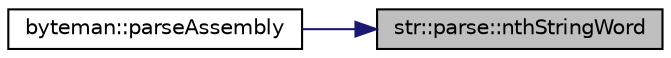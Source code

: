 digraph "str::parse::nthStringWord"
{
 // INTERACTIVE_SVG=YES
 // LATEX_PDF_SIZE
  edge [fontname="Helvetica",fontsize="10",labelfontname="Helvetica",labelfontsize="10"];
  node [fontname="Helvetica",fontsize="10",shape=record];
  rankdir="RL";
  Node1 [label="str::parse::nthStringWord",height=0.2,width=0.4,color="black", fillcolor="grey75", style="filled", fontcolor="black",tooltip="Parses a string s, returns the n-th string word that is not an integer."];
  Node1 -> Node2 [dir="back",color="midnightblue",fontsize="10",style="solid",fontname="Helvetica"];
  Node2 [label="byteman::parseAssembly",height=0.2,width=0.4,color="black", fillcolor="white", style="filled",URL="$classbyteman.html#ac3c734c53c8423e2d8626f2923c6a39e",tooltip=" "];
}
